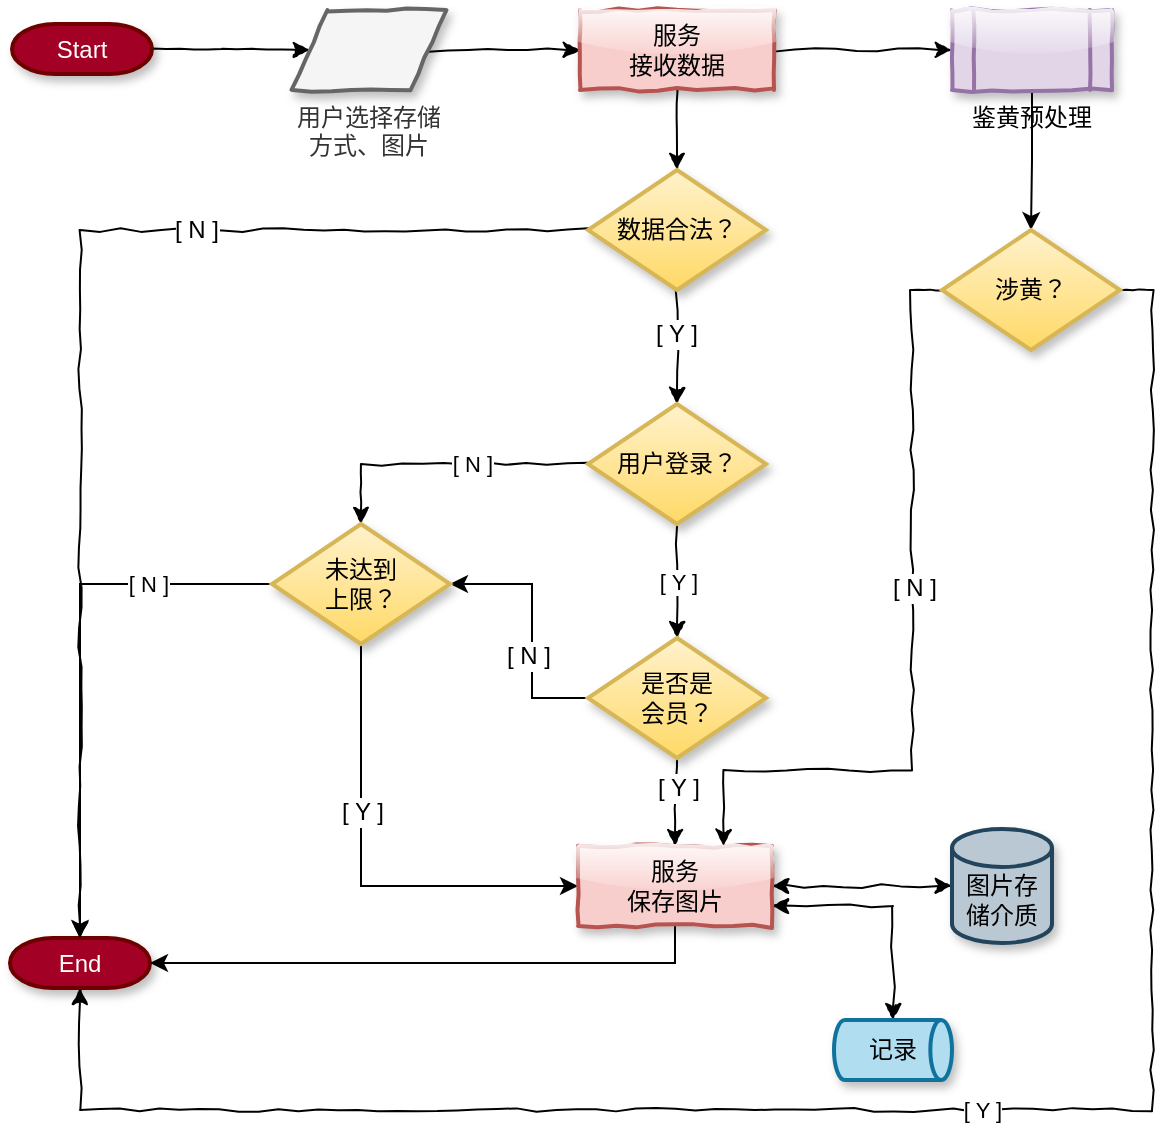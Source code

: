 <mxfile pages="1" version="11.2.8" type="github"><diagram id="j_rC2ojGey_d2-EHESET" name="第 1 页"><mxGraphModel dx="772" dy="500" grid="1" gridSize="10" guides="1" tooltips="1" connect="1" arrows="1" fold="1" page="1" pageScale="1" pageWidth="827" pageHeight="1169" math="0" shadow="0"><root><mxCell id="0"/><mxCell id="1" parent="0"/><mxCell id="lr8yTDSIle1FKOJjLao9-11" style="edgeStyle=orthogonalEdgeStyle;rounded=0;orthogonalLoop=1;jettySize=auto;html=1;exitX=1;exitY=0.5;exitDx=0;exitDy=0;exitPerimeter=0;entryX=0;entryY=0.5;entryDx=0;entryDy=0;comic=1;labelBorderColor=none;" edge="1" parent="1" source="lr8yTDSIle1FKOJjLao9-5" target="lr8yTDSIle1FKOJjLao9-8"><mxGeometry relative="1" as="geometry"/></mxCell><mxCell id="lr8yTDSIle1FKOJjLao9-5" value="Start" style="strokeWidth=2;html=1;shape=mxgraph.flowchart.terminator;whiteSpace=wrap;fillColor=#a20025;strokeColor=#6F0000;fontColor=#ffffff;shadow=1;labelBorderColor=none;" vertex="1" parent="1"><mxGeometry x="60" y="97" width="70" height="25" as="geometry"/></mxCell><mxCell id="lr8yTDSIle1FKOJjLao9-6" value="End" style="strokeWidth=2;html=1;shape=mxgraph.flowchart.terminator;whiteSpace=wrap;fillColor=#a20025;strokeColor=#6F0000;fontColor=#ffffff;shadow=1;labelBorderColor=none;" vertex="1" parent="1"><mxGeometry x="59" y="554" width="70" height="25" as="geometry"/></mxCell><mxCell id="lr8yTDSIle1FKOJjLao9-13" style="edgeStyle=orthogonalEdgeStyle;rounded=0;orthogonalLoop=1;jettySize=auto;html=1;exitX=1;exitY=0.5;exitDx=0;exitDy=0;entryX=0;entryY=0.5;entryDx=0;entryDy=0;comic=1;labelBorderColor=none;" edge="1" parent="1" source="lr8yTDSIle1FKOJjLao9-8" target="lr8yTDSIle1FKOJjLao9-12"><mxGeometry relative="1" as="geometry"/></mxCell><mxCell id="lr8yTDSIle1FKOJjLao9-8" value="用户选择存储方式、图片" style="verticalLabelPosition=bottom;verticalAlign=top;html=1;strokeWidth=2;shape=parallelogram;perimeter=parallelogramPerimeter;whiteSpace=wrap;rounded=0;arcSize=0;size=0.23;fillColor=#f5f5f5;strokeColor=#666666;fontColor=#333333;labelBorderColor=none;shadow=1;comic=1;" vertex="1" parent="1"><mxGeometry x="200" y="90" width="77" height="40" as="geometry"/></mxCell><mxCell id="lr8yTDSIle1FKOJjLao9-15" style="edgeStyle=orthogonalEdgeStyle;rounded=0;orthogonalLoop=1;jettySize=auto;html=1;exitX=0.5;exitY=1;exitDx=0;exitDy=0;entryX=0.5;entryY=0;entryDx=0;entryDy=0;entryPerimeter=0;comic=1;labelBorderColor=none;" edge="1" parent="1" source="lr8yTDSIle1FKOJjLao9-12" target="lr8yTDSIle1FKOJjLao9-14"><mxGeometry relative="1" as="geometry"/></mxCell><mxCell id="lr8yTDSIle1FKOJjLao9-31" style="edgeStyle=orthogonalEdgeStyle;rounded=0;orthogonalLoop=1;jettySize=auto;html=1;entryX=0;entryY=0.5;entryDx=0;entryDy=0;comic=1;labelBorderColor=none;" edge="1" parent="1" source="lr8yTDSIle1FKOJjLao9-12" target="lr8yTDSIle1FKOJjLao9-26"><mxGeometry relative="1" as="geometry"/></mxCell><mxCell id="lr8yTDSIle1FKOJjLao9-12" value="服务&lt;br&gt;接收数据" style="rounded=0;whiteSpace=wrap;html=1;absoluteArcSize=1;arcSize=0;strokeWidth=2;fillColor=#f8cecc;strokeColor=#b85450;labelBorderColor=none;shadow=1;glass=1;comic=1;" vertex="1" parent="1"><mxGeometry x="344" y="90" width="97" height="40" as="geometry"/></mxCell><mxCell id="lr8yTDSIle1FKOJjLao9-18" value="" style="edgeStyle=orthogonalEdgeStyle;rounded=0;orthogonalLoop=1;jettySize=auto;html=1;comic=1;labelBorderColor=none;" edge="1" parent="1" source="lr8yTDSIle1FKOJjLao9-14" target="lr8yTDSIle1FKOJjLao9-17"><mxGeometry relative="1" as="geometry"/></mxCell><mxCell id="lr8yTDSIle1FKOJjLao9-20" value="[ Y ]" style="text;html=1;resizable=0;points=[];align=center;verticalAlign=middle;labelBackgroundColor=#ffffff;labelBorderColor=none;" vertex="1" connectable="0" parent="lr8yTDSIle1FKOJjLao9-18"><mxGeometry x="-0.25" y="-1" relative="1" as="geometry"><mxPoint as="offset"/></mxGeometry></mxCell><mxCell id="lr8yTDSIle1FKOJjLao9-19" style="edgeStyle=orthogonalEdgeStyle;rounded=0;orthogonalLoop=1;jettySize=auto;html=1;exitX=0;exitY=0.5;exitDx=0;exitDy=0;exitPerimeter=0;entryX=0.5;entryY=0;entryDx=0;entryDy=0;entryPerimeter=0;comic=1;labelBorderColor=none;" edge="1" parent="1" source="lr8yTDSIle1FKOJjLao9-14" target="lr8yTDSIle1FKOJjLao9-6"><mxGeometry relative="1" as="geometry"/></mxCell><mxCell id="lr8yTDSIle1FKOJjLao9-21" value="[ N ]" style="text;html=1;resizable=0;points=[];align=center;verticalAlign=middle;labelBackgroundColor=#ffffff;labelBorderColor=none;" vertex="1" connectable="0" parent="lr8yTDSIle1FKOJjLao9-19"><mxGeometry x="-0.252" y="-4" relative="1" as="geometry"><mxPoint x="31" y="4" as="offset"/></mxGeometry></mxCell><mxCell id="lr8yTDSIle1FKOJjLao9-14" value="数据合法？" style="strokeWidth=2;html=1;shape=mxgraph.flowchart.decision;whiteSpace=wrap;fillColor=#fff2cc;strokeColor=#d6b656;gradientColor=#ffd966;labelBorderColor=none;shadow=1;" vertex="1" parent="1"><mxGeometry x="348" y="170" width="89" height="60" as="geometry"/></mxCell><mxCell id="lr8yTDSIle1FKOJjLao9-23" value="[ N ]" style="edgeStyle=orthogonalEdgeStyle;rounded=0;orthogonalLoop=1;jettySize=auto;html=1;entryX=0.5;entryY=0;entryDx=0;entryDy=0;entryPerimeter=0;comic=1;labelBorderColor=none;" edge="1" parent="1" source="lr8yTDSIle1FKOJjLao9-17" target="lr8yTDSIle1FKOJjLao9-22"><mxGeometry x="-0.189" relative="1" as="geometry"><mxPoint as="offset"/></mxGeometry></mxCell><mxCell id="lr8yTDSIle1FKOJjLao9-25" value="[ Y ]" style="edgeStyle=orthogonalEdgeStyle;rounded=0;orthogonalLoop=1;jettySize=auto;html=1;exitX=0.5;exitY=1;exitDx=0;exitDy=0;exitPerimeter=0;comic=1;labelBorderColor=none;" edge="1" parent="1" source="lr8yTDSIle1FKOJjLao9-17" target="lr8yTDSIle1FKOJjLao9-24"><mxGeometry relative="1" as="geometry"><mxPoint x="379" y="350" as="sourcePoint"/></mxGeometry></mxCell><mxCell id="lr8yTDSIle1FKOJjLao9-17" value="用户登录？" style="strokeWidth=2;html=1;shape=mxgraph.flowchart.decision;whiteSpace=wrap;fillColor=#fff2cc;strokeColor=#d6b656;gradientColor=#ffd966;labelBorderColor=none;shadow=1;" vertex="1" parent="1"><mxGeometry x="348" y="287" width="89" height="60" as="geometry"/></mxCell><mxCell id="lr8yTDSIle1FKOJjLao9-28" style="edgeStyle=orthogonalEdgeStyle;rounded=0;orthogonalLoop=1;jettySize=auto;html=1;entryX=1;entryY=0.5;entryDx=0;entryDy=0;entryPerimeter=0;labelBorderColor=none;" edge="1" parent="1" source="lr8yTDSIle1FKOJjLao9-24" target="lr8yTDSIle1FKOJjLao9-22"><mxGeometry relative="1" as="geometry"><Array as="points"><mxPoint x="320" y="434"/><mxPoint x="320" y="377"/></Array></mxGeometry></mxCell><mxCell id="lr8yTDSIle1FKOJjLao9-55" value="[ N ]" style="text;html=1;resizable=0;points=[];align=center;verticalAlign=middle;labelBackgroundColor=#ffffff;labelBorderColor=none;" vertex="1" connectable="0" parent="lr8yTDSIle1FKOJjLao9-28"><mxGeometry x="-0.219" y="2" relative="1" as="geometry"><mxPoint as="offset"/></mxGeometry></mxCell><mxCell id="lr8yTDSIle1FKOJjLao9-35" style="edgeStyle=orthogonalEdgeStyle;rounded=0;orthogonalLoop=1;jettySize=auto;html=1;exitX=0.5;exitY=1;exitDx=0;exitDy=0;exitPerimeter=0;entryX=0.5;entryY=0;entryDx=0;entryDy=0;comic=1;labelBorderColor=none;" edge="1" parent="1" source="lr8yTDSIle1FKOJjLao9-24" target="lr8yTDSIle1FKOJjLao9-33"><mxGeometry relative="1" as="geometry"/></mxCell><mxCell id="lr8yTDSIle1FKOJjLao9-36" value="[ Y ]" style="text;html=1;resizable=0;points=[];align=center;verticalAlign=middle;labelBackgroundColor=#ffffff;labelBorderColor=none;" vertex="1" connectable="0" parent="lr8yTDSIle1FKOJjLao9-35"><mxGeometry x="-0.353" relative="1" as="geometry"><mxPoint as="offset"/></mxGeometry></mxCell><mxCell id="lr8yTDSIle1FKOJjLao9-24" value="是否是&lt;br&gt;会员？" style="strokeWidth=2;html=1;shape=mxgraph.flowchart.decision;whiteSpace=wrap;fillColor=#fff2cc;strokeColor=#d6b656;gradientColor=#ffd966;labelBorderColor=none;shadow=1;" vertex="1" parent="1"><mxGeometry x="348" y="404" width="89" height="60" as="geometry"/></mxCell><mxCell id="lr8yTDSIle1FKOJjLao9-30" value="[ N ]" style="edgeStyle=orthogonalEdgeStyle;rounded=0;orthogonalLoop=1;jettySize=auto;html=1;exitX=0;exitY=0.5;exitDx=0;exitDy=0;exitPerimeter=0;entryX=0.5;entryY=0;entryDx=0;entryDy=0;entryPerimeter=0;labelBorderColor=none;" edge="1" parent="1" source="lr8yTDSIle1FKOJjLao9-22" target="lr8yTDSIle1FKOJjLao9-6"><mxGeometry x="-0.546" relative="1" as="geometry"><mxPoint as="offset"/></mxGeometry></mxCell><mxCell id="lr8yTDSIle1FKOJjLao9-34" style="edgeStyle=orthogonalEdgeStyle;rounded=0;orthogonalLoop=1;jettySize=auto;html=1;exitX=0.5;exitY=1;exitDx=0;exitDy=0;exitPerimeter=0;entryX=0;entryY=0.5;entryDx=0;entryDy=0;labelBorderColor=none;" edge="1" parent="1" source="lr8yTDSIle1FKOJjLao9-22" target="lr8yTDSIle1FKOJjLao9-33"><mxGeometry relative="1" as="geometry"/></mxCell><mxCell id="lr8yTDSIle1FKOJjLao9-37" value="[ Y ]" style="text;html=1;resizable=0;points=[];align=center;verticalAlign=middle;labelBackgroundColor=#ffffff;labelBorderColor=none;" vertex="1" connectable="0" parent="lr8yTDSIle1FKOJjLao9-34"><mxGeometry x="-0.266" relative="1" as="geometry"><mxPoint as="offset"/></mxGeometry></mxCell><mxCell id="lr8yTDSIle1FKOJjLao9-22" value="未达到&lt;br&gt;上限？" style="strokeWidth=2;html=1;shape=mxgraph.flowchart.decision;whiteSpace=wrap;fillColor=#fff2cc;strokeColor=#d6b656;gradientColor=#ffd966;labelBorderColor=none;shadow=1;" vertex="1" parent="1"><mxGeometry x="190" y="347" width="89" height="60" as="geometry"/></mxCell><mxCell id="lr8yTDSIle1FKOJjLao9-57" style="edgeStyle=orthogonalEdgeStyle;rounded=0;orthogonalLoop=1;jettySize=auto;html=1;entryX=0.5;entryY=0;entryDx=0;entryDy=0;entryPerimeter=0;startArrow=none;startFill=0;labelBorderColor=none;" edge="1" parent="1" source="lr8yTDSIle1FKOJjLao9-26" target="lr8yTDSIle1FKOJjLao9-56"><mxGeometry relative="1" as="geometry"/></mxCell><mxCell id="lr8yTDSIle1FKOJjLao9-26" value="鉴黄预处理" style="verticalLabelPosition=bottom;verticalAlign=top;html=1;strokeWidth=2;shape=process;whiteSpace=wrap;rounded=1;size=0.14;arcSize=0;fillColor=#e1d5e7;strokeColor=#9673a6;labelBorderColor=none;glass=1;comic=1;shadow=1;" vertex="1" parent="1"><mxGeometry x="530" y="90" width="80" height="40" as="geometry"/></mxCell><mxCell id="lr8yTDSIle1FKOJjLao9-39" style="edgeStyle=orthogonalEdgeStyle;rounded=0;orthogonalLoop=1;jettySize=auto;html=1;entryX=0;entryY=0.5;entryDx=0;entryDy=0;entryPerimeter=0;startArrow=classic;startFill=1;comic=1;labelBorderColor=none;" edge="1" parent="1" source="lr8yTDSIle1FKOJjLao9-33" target="lr8yTDSIle1FKOJjLao9-38"><mxGeometry relative="1" as="geometry"/></mxCell><mxCell id="lr8yTDSIle1FKOJjLao9-42" style="edgeStyle=orthogonalEdgeStyle;rounded=0;orthogonalLoop=1;jettySize=auto;html=1;exitX=1;exitY=0.75;exitDx=0;exitDy=0;entryX=0.5;entryY=0;entryDx=0;entryDy=0;entryPerimeter=0;startArrow=classic;startFill=1;comic=1;labelBorderColor=none;" edge="1" parent="1" source="lr8yTDSIle1FKOJjLao9-33" target="lr8yTDSIle1FKOJjLao9-43"><mxGeometry relative="1" as="geometry"><mxPoint x="393" y="575" as="targetPoint"/><Array as="points"><mxPoint x="501" y="538"/></Array></mxGeometry></mxCell><mxCell id="lr8yTDSIle1FKOJjLao9-54" style="edgeStyle=orthogonalEdgeStyle;rounded=0;orthogonalLoop=1;jettySize=auto;html=1;entryX=1;entryY=0.5;entryDx=0;entryDy=0;entryPerimeter=0;startArrow=none;startFill=0;exitX=0.5;exitY=1;exitDx=0;exitDy=0;labelBorderColor=none;" edge="1" parent="1" source="lr8yTDSIle1FKOJjLao9-33" target="lr8yTDSIle1FKOJjLao9-6"><mxGeometry relative="1" as="geometry"><Array as="points"><mxPoint x="392" y="566"/></Array></mxGeometry></mxCell><mxCell id="lr8yTDSIle1FKOJjLao9-33" value="服务&lt;br&gt;保存图片" style="rounded=1;whiteSpace=wrap;html=1;absoluteArcSize=1;arcSize=0;strokeWidth=2;fillColor=#f8cecc;strokeColor=#b85450;labelBorderColor=none;shadow=1;comic=1;glass=1;" vertex="1" parent="1"><mxGeometry x="343" y="508" width="97" height="40" as="geometry"/></mxCell><mxCell id="lr8yTDSIle1FKOJjLao9-38" value="&lt;br&gt;图片存&lt;br&gt;储介质" style="strokeWidth=2;html=1;shape=mxgraph.flowchart.database;whiteSpace=wrap;fillColor=#bac8d3;strokeColor=#23445d;labelBorderColor=none;shadow=1;" vertex="1" parent="1"><mxGeometry x="530" y="499.5" width="50" height="57" as="geometry"/></mxCell><mxCell id="lr8yTDSIle1FKOJjLao9-43" value="记录" style="strokeWidth=2;html=1;shape=mxgraph.flowchart.direct_data;whiteSpace=wrap;fillColor=#b1ddf0;strokeColor=#10739e;labelBorderColor=none;shadow=1;" vertex="1" parent="1"><mxGeometry x="471" y="595" width="59" height="30" as="geometry"/></mxCell><mxCell id="lr8yTDSIle1FKOJjLao9-59" value="[ Y ]" style="edgeStyle=orthogonalEdgeStyle;rounded=0;orthogonalLoop=1;jettySize=auto;html=1;entryX=0.5;entryY=1;entryDx=0;entryDy=0;entryPerimeter=0;startArrow=none;startFill=0;comic=1;labelBorderColor=none;" edge="1" parent="1" source="lr8yTDSIle1FKOJjLao9-56" target="lr8yTDSIle1FKOJjLao9-6"><mxGeometry relative="1" as="geometry"><Array as="points"><mxPoint x="630" y="230"/><mxPoint x="630" y="640"/><mxPoint x="94" y="640"/></Array></mxGeometry></mxCell><mxCell id="lr8yTDSIle1FKOJjLao9-60" style="edgeStyle=orthogonalEdgeStyle;rounded=0;orthogonalLoop=1;jettySize=auto;html=1;entryX=0.75;entryY=0;entryDx=0;entryDy=0;startArrow=none;startFill=0;comic=1;labelBorderColor=none;" edge="1" parent="1" source="lr8yTDSIle1FKOJjLao9-56" target="lr8yTDSIle1FKOJjLao9-33"><mxGeometry relative="1" as="geometry"><Array as="points"><mxPoint x="510" y="230"/><mxPoint x="510" y="470"/><mxPoint x="416" y="470"/></Array></mxGeometry></mxCell><mxCell id="lr8yTDSIle1FKOJjLao9-61" value="[ N ]" style="text;html=1;resizable=0;points=[];align=center;verticalAlign=middle;labelBackgroundColor=#ffffff;labelBorderColor=none;" vertex="1" connectable="0" parent="lr8yTDSIle1FKOJjLao9-60"><mxGeometry x="-0.152" y="1" relative="1" as="geometry"><mxPoint as="offset"/></mxGeometry></mxCell><mxCell id="lr8yTDSIle1FKOJjLao9-56" value="涉黄？" style="strokeWidth=2;html=1;shape=mxgraph.flowchart.decision;whiteSpace=wrap;gradientColor=#ffd966;fillColor=#fff2cc;strokeColor=#d6b656;labelBorderColor=none;shadow=1;" vertex="1" parent="1"><mxGeometry x="525" y="200" width="89" height="60" as="geometry"/></mxCell></root></mxGraphModel></diagram></mxfile>